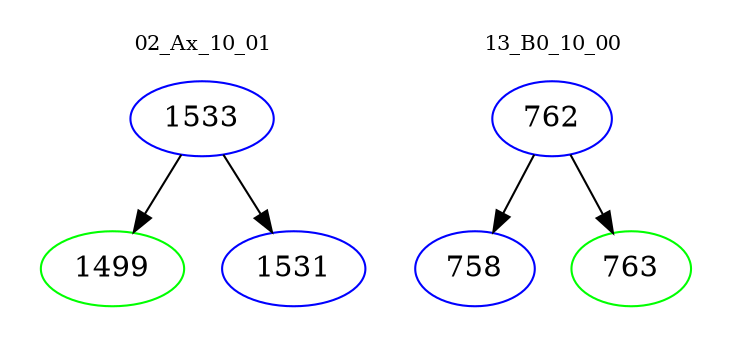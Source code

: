 digraph{
subgraph cluster_0 {
color = white
label = "02_Ax_10_01";
fontsize=10;
T0_1533 [label="1533", color="blue"]
T0_1533 -> T0_1499 [color="black"]
T0_1499 [label="1499", color="green"]
T0_1533 -> T0_1531 [color="black"]
T0_1531 [label="1531", color="blue"]
}
subgraph cluster_1 {
color = white
label = "13_B0_10_00";
fontsize=10;
T1_762 [label="762", color="blue"]
T1_762 -> T1_758 [color="black"]
T1_758 [label="758", color="blue"]
T1_762 -> T1_763 [color="black"]
T1_763 [label="763", color="green"]
}
}
